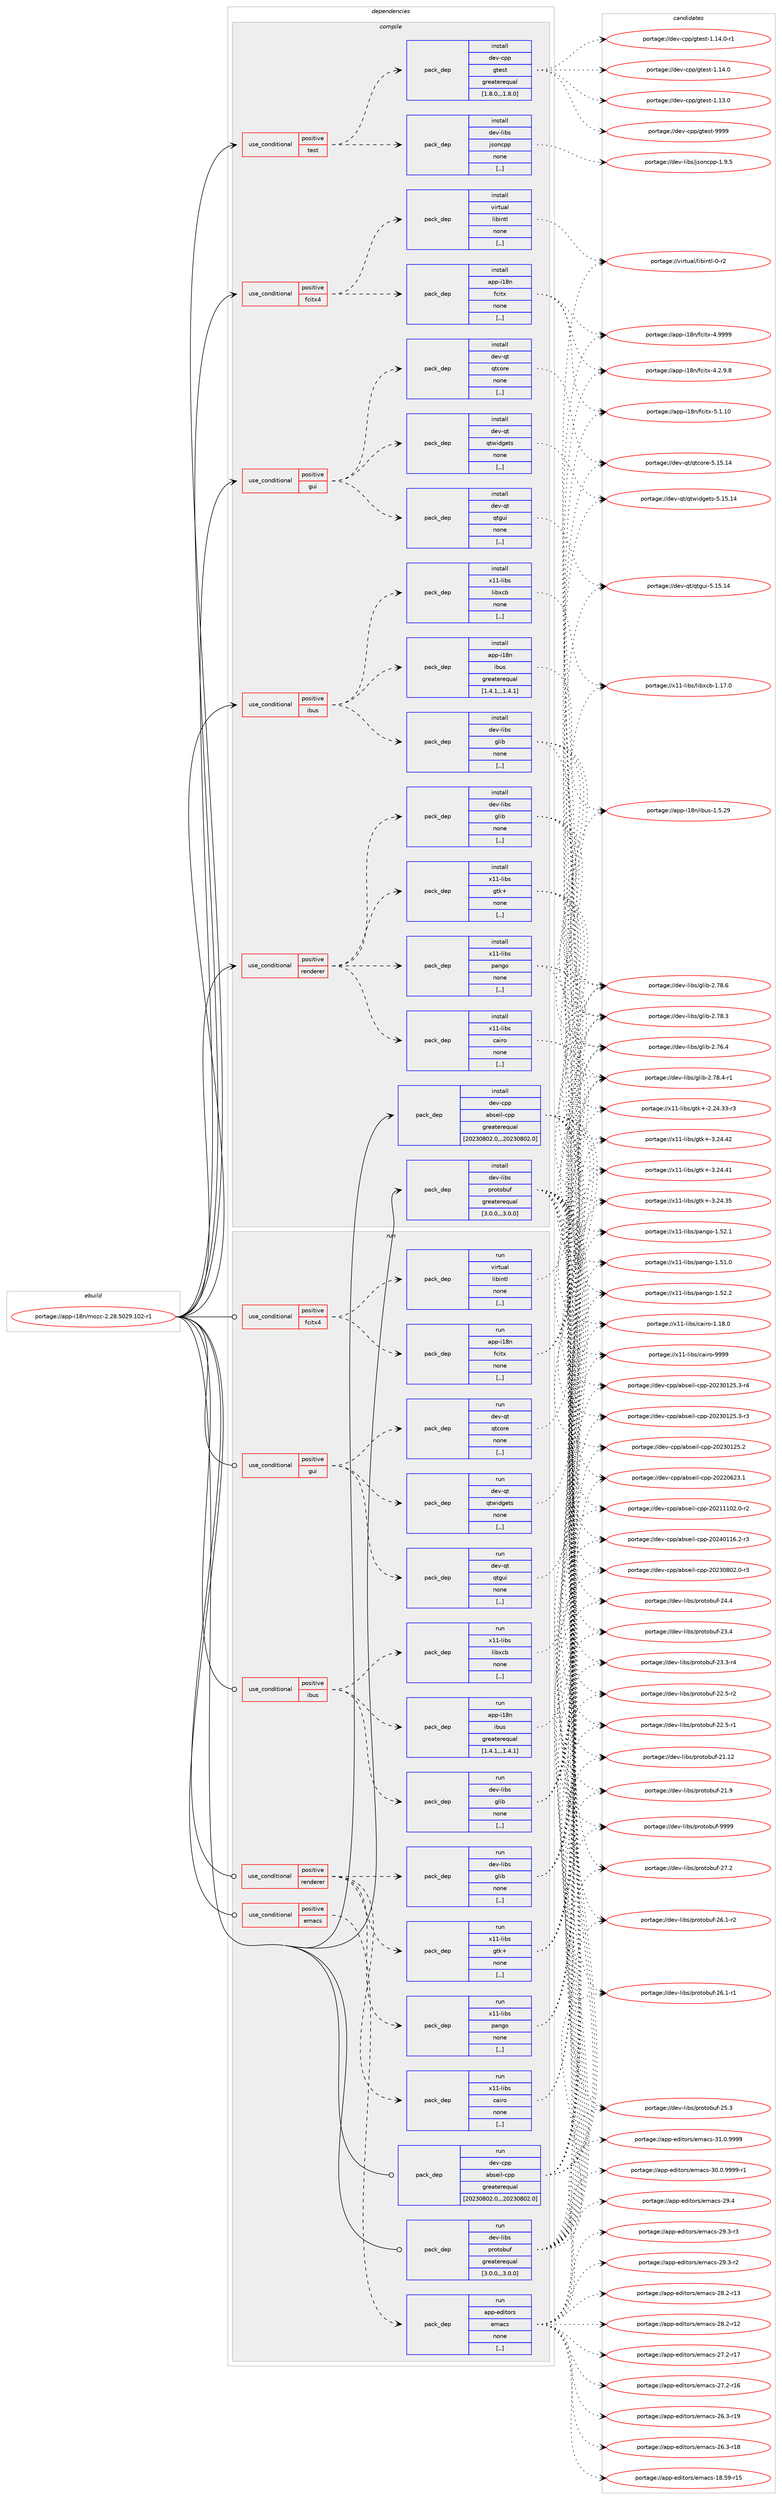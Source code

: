 digraph prolog {

# *************
# Graph options
# *************

newrank=true;
concentrate=true;
compound=true;
graph [rankdir=LR,fontname=Helvetica,fontsize=10,ranksep=1.5];#, ranksep=2.5, nodesep=0.2];
edge  [arrowhead=vee];
node  [fontname=Helvetica,fontsize=10];

# **********
# The ebuild
# **********

subgraph cluster_leftcol {
color=gray;
label=<<i>ebuild</i>>;
id [label="portage://app-i18n/mozc-2.28.5029.102-r1", color=red, width=4, href="../app-i18n/mozc-2.28.5029.102-r1.svg"];
}

# ****************
# The dependencies
# ****************

subgraph cluster_midcol {
color=gray;
label=<<i>dependencies</i>>;
subgraph cluster_compile {
fillcolor="#eeeeee";
style=filled;
label=<<i>compile</i>>;
subgraph cond11288 {
dependency38547 [label=<<TABLE BORDER="0" CELLBORDER="1" CELLSPACING="0" CELLPADDING="4"><TR><TD ROWSPAN="3" CELLPADDING="10">use_conditional</TD></TR><TR><TD>positive</TD></TR><TR><TD>fcitx4</TD></TR></TABLE>>, shape=none, color=red];
subgraph pack26888 {
dependency38548 [label=<<TABLE BORDER="0" CELLBORDER="1" CELLSPACING="0" CELLPADDING="4" WIDTH="220"><TR><TD ROWSPAN="6" CELLPADDING="30">pack_dep</TD></TR><TR><TD WIDTH="110">install</TD></TR><TR><TD>app-i18n</TD></TR><TR><TD>fcitx</TD></TR><TR><TD>none</TD></TR><TR><TD>[,,]</TD></TR></TABLE>>, shape=none, color=blue];
}
dependency38547:e -> dependency38548:w [weight=20,style="dashed",arrowhead="vee"];
subgraph pack26889 {
dependency38549 [label=<<TABLE BORDER="0" CELLBORDER="1" CELLSPACING="0" CELLPADDING="4" WIDTH="220"><TR><TD ROWSPAN="6" CELLPADDING="30">pack_dep</TD></TR><TR><TD WIDTH="110">install</TD></TR><TR><TD>virtual</TD></TR><TR><TD>libintl</TD></TR><TR><TD>none</TD></TR><TR><TD>[,,]</TD></TR></TABLE>>, shape=none, color=blue];
}
dependency38547:e -> dependency38549:w [weight=20,style="dashed",arrowhead="vee"];
}
id:e -> dependency38547:w [weight=20,style="solid",arrowhead="vee"];
subgraph cond11289 {
dependency38550 [label=<<TABLE BORDER="0" CELLBORDER="1" CELLSPACING="0" CELLPADDING="4"><TR><TD ROWSPAN="3" CELLPADDING="10">use_conditional</TD></TR><TR><TD>positive</TD></TR><TR><TD>gui</TD></TR></TABLE>>, shape=none, color=red];
subgraph pack26890 {
dependency38551 [label=<<TABLE BORDER="0" CELLBORDER="1" CELLSPACING="0" CELLPADDING="4" WIDTH="220"><TR><TD ROWSPAN="6" CELLPADDING="30">pack_dep</TD></TR><TR><TD WIDTH="110">install</TD></TR><TR><TD>dev-qt</TD></TR><TR><TD>qtcore</TD></TR><TR><TD>none</TD></TR><TR><TD>[,,]</TD></TR></TABLE>>, shape=none, color=blue];
}
dependency38550:e -> dependency38551:w [weight=20,style="dashed",arrowhead="vee"];
subgraph pack26891 {
dependency38552 [label=<<TABLE BORDER="0" CELLBORDER="1" CELLSPACING="0" CELLPADDING="4" WIDTH="220"><TR><TD ROWSPAN="6" CELLPADDING="30">pack_dep</TD></TR><TR><TD WIDTH="110">install</TD></TR><TR><TD>dev-qt</TD></TR><TR><TD>qtgui</TD></TR><TR><TD>none</TD></TR><TR><TD>[,,]</TD></TR></TABLE>>, shape=none, color=blue];
}
dependency38550:e -> dependency38552:w [weight=20,style="dashed",arrowhead="vee"];
subgraph pack26892 {
dependency38553 [label=<<TABLE BORDER="0" CELLBORDER="1" CELLSPACING="0" CELLPADDING="4" WIDTH="220"><TR><TD ROWSPAN="6" CELLPADDING="30">pack_dep</TD></TR><TR><TD WIDTH="110">install</TD></TR><TR><TD>dev-qt</TD></TR><TR><TD>qtwidgets</TD></TR><TR><TD>none</TD></TR><TR><TD>[,,]</TD></TR></TABLE>>, shape=none, color=blue];
}
dependency38550:e -> dependency38553:w [weight=20,style="dashed",arrowhead="vee"];
}
id:e -> dependency38550:w [weight=20,style="solid",arrowhead="vee"];
subgraph cond11290 {
dependency38554 [label=<<TABLE BORDER="0" CELLBORDER="1" CELLSPACING="0" CELLPADDING="4"><TR><TD ROWSPAN="3" CELLPADDING="10">use_conditional</TD></TR><TR><TD>positive</TD></TR><TR><TD>ibus</TD></TR></TABLE>>, shape=none, color=red];
subgraph pack26893 {
dependency38555 [label=<<TABLE BORDER="0" CELLBORDER="1" CELLSPACING="0" CELLPADDING="4" WIDTH="220"><TR><TD ROWSPAN="6" CELLPADDING="30">pack_dep</TD></TR><TR><TD WIDTH="110">install</TD></TR><TR><TD>app-i18n</TD></TR><TR><TD>ibus</TD></TR><TR><TD>greaterequal</TD></TR><TR><TD>[1.4.1,,,1.4.1]</TD></TR></TABLE>>, shape=none, color=blue];
}
dependency38554:e -> dependency38555:w [weight=20,style="dashed",arrowhead="vee"];
subgraph pack26894 {
dependency38556 [label=<<TABLE BORDER="0" CELLBORDER="1" CELLSPACING="0" CELLPADDING="4" WIDTH="220"><TR><TD ROWSPAN="6" CELLPADDING="30">pack_dep</TD></TR><TR><TD WIDTH="110">install</TD></TR><TR><TD>dev-libs</TD></TR><TR><TD>glib</TD></TR><TR><TD>none</TD></TR><TR><TD>[,,]</TD></TR></TABLE>>, shape=none, color=blue];
}
dependency38554:e -> dependency38556:w [weight=20,style="dashed",arrowhead="vee"];
subgraph pack26895 {
dependency38557 [label=<<TABLE BORDER="0" CELLBORDER="1" CELLSPACING="0" CELLPADDING="4" WIDTH="220"><TR><TD ROWSPAN="6" CELLPADDING="30">pack_dep</TD></TR><TR><TD WIDTH="110">install</TD></TR><TR><TD>x11-libs</TD></TR><TR><TD>libxcb</TD></TR><TR><TD>none</TD></TR><TR><TD>[,,]</TD></TR></TABLE>>, shape=none, color=blue];
}
dependency38554:e -> dependency38557:w [weight=20,style="dashed",arrowhead="vee"];
}
id:e -> dependency38554:w [weight=20,style="solid",arrowhead="vee"];
subgraph cond11291 {
dependency38558 [label=<<TABLE BORDER="0" CELLBORDER="1" CELLSPACING="0" CELLPADDING="4"><TR><TD ROWSPAN="3" CELLPADDING="10">use_conditional</TD></TR><TR><TD>positive</TD></TR><TR><TD>renderer</TD></TR></TABLE>>, shape=none, color=red];
subgraph pack26896 {
dependency38559 [label=<<TABLE BORDER="0" CELLBORDER="1" CELLSPACING="0" CELLPADDING="4" WIDTH="220"><TR><TD ROWSPAN="6" CELLPADDING="30">pack_dep</TD></TR><TR><TD WIDTH="110">install</TD></TR><TR><TD>dev-libs</TD></TR><TR><TD>glib</TD></TR><TR><TD>none</TD></TR><TR><TD>[,,]</TD></TR></TABLE>>, shape=none, color=blue];
}
dependency38558:e -> dependency38559:w [weight=20,style="dashed",arrowhead="vee"];
subgraph pack26897 {
dependency38560 [label=<<TABLE BORDER="0" CELLBORDER="1" CELLSPACING="0" CELLPADDING="4" WIDTH="220"><TR><TD ROWSPAN="6" CELLPADDING="30">pack_dep</TD></TR><TR><TD WIDTH="110">install</TD></TR><TR><TD>x11-libs</TD></TR><TR><TD>cairo</TD></TR><TR><TD>none</TD></TR><TR><TD>[,,]</TD></TR></TABLE>>, shape=none, color=blue];
}
dependency38558:e -> dependency38560:w [weight=20,style="dashed",arrowhead="vee"];
subgraph pack26898 {
dependency38561 [label=<<TABLE BORDER="0" CELLBORDER="1" CELLSPACING="0" CELLPADDING="4" WIDTH="220"><TR><TD ROWSPAN="6" CELLPADDING="30">pack_dep</TD></TR><TR><TD WIDTH="110">install</TD></TR><TR><TD>x11-libs</TD></TR><TR><TD>gtk+</TD></TR><TR><TD>none</TD></TR><TR><TD>[,,]</TD></TR></TABLE>>, shape=none, color=blue];
}
dependency38558:e -> dependency38561:w [weight=20,style="dashed",arrowhead="vee"];
subgraph pack26899 {
dependency38562 [label=<<TABLE BORDER="0" CELLBORDER="1" CELLSPACING="0" CELLPADDING="4" WIDTH="220"><TR><TD ROWSPAN="6" CELLPADDING="30">pack_dep</TD></TR><TR><TD WIDTH="110">install</TD></TR><TR><TD>x11-libs</TD></TR><TR><TD>pango</TD></TR><TR><TD>none</TD></TR><TR><TD>[,,]</TD></TR></TABLE>>, shape=none, color=blue];
}
dependency38558:e -> dependency38562:w [weight=20,style="dashed",arrowhead="vee"];
}
id:e -> dependency38558:w [weight=20,style="solid",arrowhead="vee"];
subgraph cond11292 {
dependency38563 [label=<<TABLE BORDER="0" CELLBORDER="1" CELLSPACING="0" CELLPADDING="4"><TR><TD ROWSPAN="3" CELLPADDING="10">use_conditional</TD></TR><TR><TD>positive</TD></TR><TR><TD>test</TD></TR></TABLE>>, shape=none, color=red];
subgraph pack26900 {
dependency38564 [label=<<TABLE BORDER="0" CELLBORDER="1" CELLSPACING="0" CELLPADDING="4" WIDTH="220"><TR><TD ROWSPAN="6" CELLPADDING="30">pack_dep</TD></TR><TR><TD WIDTH="110">install</TD></TR><TR><TD>dev-cpp</TD></TR><TR><TD>gtest</TD></TR><TR><TD>greaterequal</TD></TR><TR><TD>[1.8.0,,,1.8.0]</TD></TR></TABLE>>, shape=none, color=blue];
}
dependency38563:e -> dependency38564:w [weight=20,style="dashed",arrowhead="vee"];
subgraph pack26901 {
dependency38565 [label=<<TABLE BORDER="0" CELLBORDER="1" CELLSPACING="0" CELLPADDING="4" WIDTH="220"><TR><TD ROWSPAN="6" CELLPADDING="30">pack_dep</TD></TR><TR><TD WIDTH="110">install</TD></TR><TR><TD>dev-libs</TD></TR><TR><TD>jsoncpp</TD></TR><TR><TD>none</TD></TR><TR><TD>[,,]</TD></TR></TABLE>>, shape=none, color=blue];
}
dependency38563:e -> dependency38565:w [weight=20,style="dashed",arrowhead="vee"];
}
id:e -> dependency38563:w [weight=20,style="solid",arrowhead="vee"];
subgraph pack26902 {
dependency38566 [label=<<TABLE BORDER="0" CELLBORDER="1" CELLSPACING="0" CELLPADDING="4" WIDTH="220"><TR><TD ROWSPAN="6" CELLPADDING="30">pack_dep</TD></TR><TR><TD WIDTH="110">install</TD></TR><TR><TD>dev-cpp</TD></TR><TR><TD>abseil-cpp</TD></TR><TR><TD>greaterequal</TD></TR><TR><TD>[20230802.0,,,20230802.0]</TD></TR></TABLE>>, shape=none, color=blue];
}
id:e -> dependency38566:w [weight=20,style="solid",arrowhead="vee"];
subgraph pack26903 {
dependency38567 [label=<<TABLE BORDER="0" CELLBORDER="1" CELLSPACING="0" CELLPADDING="4" WIDTH="220"><TR><TD ROWSPAN="6" CELLPADDING="30">pack_dep</TD></TR><TR><TD WIDTH="110">install</TD></TR><TR><TD>dev-libs</TD></TR><TR><TD>protobuf</TD></TR><TR><TD>greaterequal</TD></TR><TR><TD>[3.0.0,,,3.0.0]</TD></TR></TABLE>>, shape=none, color=blue];
}
id:e -> dependency38567:w [weight=20,style="solid",arrowhead="vee"];
}
subgraph cluster_compileandrun {
fillcolor="#eeeeee";
style=filled;
label=<<i>compile and run</i>>;
}
subgraph cluster_run {
fillcolor="#eeeeee";
style=filled;
label=<<i>run</i>>;
subgraph cond11293 {
dependency38568 [label=<<TABLE BORDER="0" CELLBORDER="1" CELLSPACING="0" CELLPADDING="4"><TR><TD ROWSPAN="3" CELLPADDING="10">use_conditional</TD></TR><TR><TD>positive</TD></TR><TR><TD>emacs</TD></TR></TABLE>>, shape=none, color=red];
subgraph pack26904 {
dependency38569 [label=<<TABLE BORDER="0" CELLBORDER="1" CELLSPACING="0" CELLPADDING="4" WIDTH="220"><TR><TD ROWSPAN="6" CELLPADDING="30">pack_dep</TD></TR><TR><TD WIDTH="110">run</TD></TR><TR><TD>app-editors</TD></TR><TR><TD>emacs</TD></TR><TR><TD>none</TD></TR><TR><TD>[,,]</TD></TR></TABLE>>, shape=none, color=blue];
}
dependency38568:e -> dependency38569:w [weight=20,style="dashed",arrowhead="vee"];
}
id:e -> dependency38568:w [weight=20,style="solid",arrowhead="odot"];
subgraph cond11294 {
dependency38570 [label=<<TABLE BORDER="0" CELLBORDER="1" CELLSPACING="0" CELLPADDING="4"><TR><TD ROWSPAN="3" CELLPADDING="10">use_conditional</TD></TR><TR><TD>positive</TD></TR><TR><TD>fcitx4</TD></TR></TABLE>>, shape=none, color=red];
subgraph pack26905 {
dependency38571 [label=<<TABLE BORDER="0" CELLBORDER="1" CELLSPACING="0" CELLPADDING="4" WIDTH="220"><TR><TD ROWSPAN="6" CELLPADDING="30">pack_dep</TD></TR><TR><TD WIDTH="110">run</TD></TR><TR><TD>app-i18n</TD></TR><TR><TD>fcitx</TD></TR><TR><TD>none</TD></TR><TR><TD>[,,]</TD></TR></TABLE>>, shape=none, color=blue];
}
dependency38570:e -> dependency38571:w [weight=20,style="dashed",arrowhead="vee"];
subgraph pack26906 {
dependency38572 [label=<<TABLE BORDER="0" CELLBORDER="1" CELLSPACING="0" CELLPADDING="4" WIDTH="220"><TR><TD ROWSPAN="6" CELLPADDING="30">pack_dep</TD></TR><TR><TD WIDTH="110">run</TD></TR><TR><TD>virtual</TD></TR><TR><TD>libintl</TD></TR><TR><TD>none</TD></TR><TR><TD>[,,]</TD></TR></TABLE>>, shape=none, color=blue];
}
dependency38570:e -> dependency38572:w [weight=20,style="dashed",arrowhead="vee"];
}
id:e -> dependency38570:w [weight=20,style="solid",arrowhead="odot"];
subgraph cond11295 {
dependency38573 [label=<<TABLE BORDER="0" CELLBORDER="1" CELLSPACING="0" CELLPADDING="4"><TR><TD ROWSPAN="3" CELLPADDING="10">use_conditional</TD></TR><TR><TD>positive</TD></TR><TR><TD>gui</TD></TR></TABLE>>, shape=none, color=red];
subgraph pack26907 {
dependency38574 [label=<<TABLE BORDER="0" CELLBORDER="1" CELLSPACING="0" CELLPADDING="4" WIDTH="220"><TR><TD ROWSPAN="6" CELLPADDING="30">pack_dep</TD></TR><TR><TD WIDTH="110">run</TD></TR><TR><TD>dev-qt</TD></TR><TR><TD>qtcore</TD></TR><TR><TD>none</TD></TR><TR><TD>[,,]</TD></TR></TABLE>>, shape=none, color=blue];
}
dependency38573:e -> dependency38574:w [weight=20,style="dashed",arrowhead="vee"];
subgraph pack26908 {
dependency38575 [label=<<TABLE BORDER="0" CELLBORDER="1" CELLSPACING="0" CELLPADDING="4" WIDTH="220"><TR><TD ROWSPAN="6" CELLPADDING="30">pack_dep</TD></TR><TR><TD WIDTH="110">run</TD></TR><TR><TD>dev-qt</TD></TR><TR><TD>qtgui</TD></TR><TR><TD>none</TD></TR><TR><TD>[,,]</TD></TR></TABLE>>, shape=none, color=blue];
}
dependency38573:e -> dependency38575:w [weight=20,style="dashed",arrowhead="vee"];
subgraph pack26909 {
dependency38576 [label=<<TABLE BORDER="0" CELLBORDER="1" CELLSPACING="0" CELLPADDING="4" WIDTH="220"><TR><TD ROWSPAN="6" CELLPADDING="30">pack_dep</TD></TR><TR><TD WIDTH="110">run</TD></TR><TR><TD>dev-qt</TD></TR><TR><TD>qtwidgets</TD></TR><TR><TD>none</TD></TR><TR><TD>[,,]</TD></TR></TABLE>>, shape=none, color=blue];
}
dependency38573:e -> dependency38576:w [weight=20,style="dashed",arrowhead="vee"];
}
id:e -> dependency38573:w [weight=20,style="solid",arrowhead="odot"];
subgraph cond11296 {
dependency38577 [label=<<TABLE BORDER="0" CELLBORDER="1" CELLSPACING="0" CELLPADDING="4"><TR><TD ROWSPAN="3" CELLPADDING="10">use_conditional</TD></TR><TR><TD>positive</TD></TR><TR><TD>ibus</TD></TR></TABLE>>, shape=none, color=red];
subgraph pack26910 {
dependency38578 [label=<<TABLE BORDER="0" CELLBORDER="1" CELLSPACING="0" CELLPADDING="4" WIDTH="220"><TR><TD ROWSPAN="6" CELLPADDING="30">pack_dep</TD></TR><TR><TD WIDTH="110">run</TD></TR><TR><TD>app-i18n</TD></TR><TR><TD>ibus</TD></TR><TR><TD>greaterequal</TD></TR><TR><TD>[1.4.1,,,1.4.1]</TD></TR></TABLE>>, shape=none, color=blue];
}
dependency38577:e -> dependency38578:w [weight=20,style="dashed",arrowhead="vee"];
subgraph pack26911 {
dependency38579 [label=<<TABLE BORDER="0" CELLBORDER="1" CELLSPACING="0" CELLPADDING="4" WIDTH="220"><TR><TD ROWSPAN="6" CELLPADDING="30">pack_dep</TD></TR><TR><TD WIDTH="110">run</TD></TR><TR><TD>dev-libs</TD></TR><TR><TD>glib</TD></TR><TR><TD>none</TD></TR><TR><TD>[,,]</TD></TR></TABLE>>, shape=none, color=blue];
}
dependency38577:e -> dependency38579:w [weight=20,style="dashed",arrowhead="vee"];
subgraph pack26912 {
dependency38580 [label=<<TABLE BORDER="0" CELLBORDER="1" CELLSPACING="0" CELLPADDING="4" WIDTH="220"><TR><TD ROWSPAN="6" CELLPADDING="30">pack_dep</TD></TR><TR><TD WIDTH="110">run</TD></TR><TR><TD>x11-libs</TD></TR><TR><TD>libxcb</TD></TR><TR><TD>none</TD></TR><TR><TD>[,,]</TD></TR></TABLE>>, shape=none, color=blue];
}
dependency38577:e -> dependency38580:w [weight=20,style="dashed",arrowhead="vee"];
}
id:e -> dependency38577:w [weight=20,style="solid",arrowhead="odot"];
subgraph cond11297 {
dependency38581 [label=<<TABLE BORDER="0" CELLBORDER="1" CELLSPACING="0" CELLPADDING="4"><TR><TD ROWSPAN="3" CELLPADDING="10">use_conditional</TD></TR><TR><TD>positive</TD></TR><TR><TD>renderer</TD></TR></TABLE>>, shape=none, color=red];
subgraph pack26913 {
dependency38582 [label=<<TABLE BORDER="0" CELLBORDER="1" CELLSPACING="0" CELLPADDING="4" WIDTH="220"><TR><TD ROWSPAN="6" CELLPADDING="30">pack_dep</TD></TR><TR><TD WIDTH="110">run</TD></TR><TR><TD>dev-libs</TD></TR><TR><TD>glib</TD></TR><TR><TD>none</TD></TR><TR><TD>[,,]</TD></TR></TABLE>>, shape=none, color=blue];
}
dependency38581:e -> dependency38582:w [weight=20,style="dashed",arrowhead="vee"];
subgraph pack26914 {
dependency38583 [label=<<TABLE BORDER="0" CELLBORDER="1" CELLSPACING="0" CELLPADDING="4" WIDTH="220"><TR><TD ROWSPAN="6" CELLPADDING="30">pack_dep</TD></TR><TR><TD WIDTH="110">run</TD></TR><TR><TD>x11-libs</TD></TR><TR><TD>cairo</TD></TR><TR><TD>none</TD></TR><TR><TD>[,,]</TD></TR></TABLE>>, shape=none, color=blue];
}
dependency38581:e -> dependency38583:w [weight=20,style="dashed",arrowhead="vee"];
subgraph pack26915 {
dependency38584 [label=<<TABLE BORDER="0" CELLBORDER="1" CELLSPACING="0" CELLPADDING="4" WIDTH="220"><TR><TD ROWSPAN="6" CELLPADDING="30">pack_dep</TD></TR><TR><TD WIDTH="110">run</TD></TR><TR><TD>x11-libs</TD></TR><TR><TD>gtk+</TD></TR><TR><TD>none</TD></TR><TR><TD>[,,]</TD></TR></TABLE>>, shape=none, color=blue];
}
dependency38581:e -> dependency38584:w [weight=20,style="dashed",arrowhead="vee"];
subgraph pack26916 {
dependency38585 [label=<<TABLE BORDER="0" CELLBORDER="1" CELLSPACING="0" CELLPADDING="4" WIDTH="220"><TR><TD ROWSPAN="6" CELLPADDING="30">pack_dep</TD></TR><TR><TD WIDTH="110">run</TD></TR><TR><TD>x11-libs</TD></TR><TR><TD>pango</TD></TR><TR><TD>none</TD></TR><TR><TD>[,,]</TD></TR></TABLE>>, shape=none, color=blue];
}
dependency38581:e -> dependency38585:w [weight=20,style="dashed",arrowhead="vee"];
}
id:e -> dependency38581:w [weight=20,style="solid",arrowhead="odot"];
subgraph pack26917 {
dependency38586 [label=<<TABLE BORDER="0" CELLBORDER="1" CELLSPACING="0" CELLPADDING="4" WIDTH="220"><TR><TD ROWSPAN="6" CELLPADDING="30">pack_dep</TD></TR><TR><TD WIDTH="110">run</TD></TR><TR><TD>dev-cpp</TD></TR><TR><TD>abseil-cpp</TD></TR><TR><TD>greaterequal</TD></TR><TR><TD>[20230802.0,,,20230802.0]</TD></TR></TABLE>>, shape=none, color=blue];
}
id:e -> dependency38586:w [weight=20,style="solid",arrowhead="odot"];
subgraph pack26918 {
dependency38587 [label=<<TABLE BORDER="0" CELLBORDER="1" CELLSPACING="0" CELLPADDING="4" WIDTH="220"><TR><TD ROWSPAN="6" CELLPADDING="30">pack_dep</TD></TR><TR><TD WIDTH="110">run</TD></TR><TR><TD>dev-libs</TD></TR><TR><TD>protobuf</TD></TR><TR><TD>greaterequal</TD></TR><TR><TD>[3.0.0,,,3.0.0]</TD></TR></TABLE>>, shape=none, color=blue];
}
id:e -> dependency38587:w [weight=20,style="solid",arrowhead="odot"];
}
}

# **************
# The candidates
# **************

subgraph cluster_choices {
rank=same;
color=gray;
label=<<i>candidates</i>>;

subgraph choice26888 {
color=black;
nodesep=1;
choice97112112451054956110471029910511612045534649464948 [label="portage://app-i18n/fcitx-5.1.10", color=red, width=4,href="../app-i18n/fcitx-5.1.10.svg"];
choice97112112451054956110471029910511612045524657575757 [label="portage://app-i18n/fcitx-4.9999", color=red, width=4,href="../app-i18n/fcitx-4.9999.svg"];
choice9711211245105495611047102991051161204552465046574656 [label="portage://app-i18n/fcitx-4.2.9.8", color=red, width=4,href="../app-i18n/fcitx-4.2.9.8.svg"];
dependency38548:e -> choice97112112451054956110471029910511612045534649464948:w [style=dotted,weight="100"];
dependency38548:e -> choice97112112451054956110471029910511612045524657575757:w [style=dotted,weight="100"];
dependency38548:e -> choice9711211245105495611047102991051161204552465046574656:w [style=dotted,weight="100"];
}
subgraph choice26889 {
color=black;
nodesep=1;
choice11810511411611797108471081059810511011610845484511450 [label="portage://virtual/libintl-0-r2", color=red, width=4,href="../virtual/libintl-0-r2.svg"];
dependency38549:e -> choice11810511411611797108471081059810511011610845484511450:w [style=dotted,weight="100"];
}
subgraph choice26890 {
color=black;
nodesep=1;
choice1001011184511311647113116991111141014553464953464952 [label="portage://dev-qt/qtcore-5.15.14", color=red, width=4,href="../dev-qt/qtcore-5.15.14.svg"];
dependency38551:e -> choice1001011184511311647113116991111141014553464953464952:w [style=dotted,weight="100"];
}
subgraph choice26891 {
color=black;
nodesep=1;
choice10010111845113116471131161031171054553464953464952 [label="portage://dev-qt/qtgui-5.15.14", color=red, width=4,href="../dev-qt/qtgui-5.15.14.svg"];
dependency38552:e -> choice10010111845113116471131161031171054553464953464952:w [style=dotted,weight="100"];
}
subgraph choice26892 {
color=black;
nodesep=1;
choice10010111845113116471131161191051001031011161154553464953464952 [label="portage://dev-qt/qtwidgets-5.15.14", color=red, width=4,href="../dev-qt/qtwidgets-5.15.14.svg"];
dependency38553:e -> choice10010111845113116471131161191051001031011161154553464953464952:w [style=dotted,weight="100"];
}
subgraph choice26893 {
color=black;
nodesep=1;
choice97112112451054956110471059811711545494653465057 [label="portage://app-i18n/ibus-1.5.29", color=red, width=4,href="../app-i18n/ibus-1.5.29.svg"];
dependency38555:e -> choice97112112451054956110471059811711545494653465057:w [style=dotted,weight="100"];
}
subgraph choice26894 {
color=black;
nodesep=1;
choice1001011184510810598115471031081059845504655564654 [label="portage://dev-libs/glib-2.78.6", color=red, width=4,href="../dev-libs/glib-2.78.6.svg"];
choice10010111845108105981154710310810598455046555646524511449 [label="portage://dev-libs/glib-2.78.4-r1", color=red, width=4,href="../dev-libs/glib-2.78.4-r1.svg"];
choice1001011184510810598115471031081059845504655564651 [label="portage://dev-libs/glib-2.78.3", color=red, width=4,href="../dev-libs/glib-2.78.3.svg"];
choice1001011184510810598115471031081059845504655544652 [label="portage://dev-libs/glib-2.76.4", color=red, width=4,href="../dev-libs/glib-2.76.4.svg"];
dependency38556:e -> choice1001011184510810598115471031081059845504655564654:w [style=dotted,weight="100"];
dependency38556:e -> choice10010111845108105981154710310810598455046555646524511449:w [style=dotted,weight="100"];
dependency38556:e -> choice1001011184510810598115471031081059845504655564651:w [style=dotted,weight="100"];
dependency38556:e -> choice1001011184510810598115471031081059845504655544652:w [style=dotted,weight="100"];
}
subgraph choice26895 {
color=black;
nodesep=1;
choice120494945108105981154710810598120999845494649554648 [label="portage://x11-libs/libxcb-1.17.0", color=red, width=4,href="../x11-libs/libxcb-1.17.0.svg"];
dependency38557:e -> choice120494945108105981154710810598120999845494649554648:w [style=dotted,weight="100"];
}
subgraph choice26896 {
color=black;
nodesep=1;
choice1001011184510810598115471031081059845504655564654 [label="portage://dev-libs/glib-2.78.6", color=red, width=4,href="../dev-libs/glib-2.78.6.svg"];
choice10010111845108105981154710310810598455046555646524511449 [label="portage://dev-libs/glib-2.78.4-r1", color=red, width=4,href="../dev-libs/glib-2.78.4-r1.svg"];
choice1001011184510810598115471031081059845504655564651 [label="portage://dev-libs/glib-2.78.3", color=red, width=4,href="../dev-libs/glib-2.78.3.svg"];
choice1001011184510810598115471031081059845504655544652 [label="portage://dev-libs/glib-2.76.4", color=red, width=4,href="../dev-libs/glib-2.76.4.svg"];
dependency38559:e -> choice1001011184510810598115471031081059845504655564654:w [style=dotted,weight="100"];
dependency38559:e -> choice10010111845108105981154710310810598455046555646524511449:w [style=dotted,weight="100"];
dependency38559:e -> choice1001011184510810598115471031081059845504655564651:w [style=dotted,weight="100"];
dependency38559:e -> choice1001011184510810598115471031081059845504655544652:w [style=dotted,weight="100"];
}
subgraph choice26897 {
color=black;
nodesep=1;
choice120494945108105981154799971051141114557575757 [label="portage://x11-libs/cairo-9999", color=red, width=4,href="../x11-libs/cairo-9999.svg"];
choice1204949451081059811547999710511411145494649564648 [label="portage://x11-libs/cairo-1.18.0", color=red, width=4,href="../x11-libs/cairo-1.18.0.svg"];
dependency38560:e -> choice120494945108105981154799971051141114557575757:w [style=dotted,weight="100"];
dependency38560:e -> choice1204949451081059811547999710511411145494649564648:w [style=dotted,weight="100"];
}
subgraph choice26898 {
color=black;
nodesep=1;
choice1204949451081059811547103116107434551465052465250 [label="portage://x11-libs/gtk+-3.24.42", color=red, width=4,href="../x11-libs/gtk+-3.24.42.svg"];
choice1204949451081059811547103116107434551465052465249 [label="portage://x11-libs/gtk+-3.24.41", color=red, width=4,href="../x11-libs/gtk+-3.24.41.svg"];
choice1204949451081059811547103116107434551465052465153 [label="portage://x11-libs/gtk+-3.24.35", color=red, width=4,href="../x11-libs/gtk+-3.24.35.svg"];
choice12049494510810598115471031161074345504650524651514511451 [label="portage://x11-libs/gtk+-2.24.33-r3", color=red, width=4,href="../x11-libs/gtk+-2.24.33-r3.svg"];
dependency38561:e -> choice1204949451081059811547103116107434551465052465250:w [style=dotted,weight="100"];
dependency38561:e -> choice1204949451081059811547103116107434551465052465249:w [style=dotted,weight="100"];
dependency38561:e -> choice1204949451081059811547103116107434551465052465153:w [style=dotted,weight="100"];
dependency38561:e -> choice12049494510810598115471031161074345504650524651514511451:w [style=dotted,weight="100"];
}
subgraph choice26899 {
color=black;
nodesep=1;
choice12049494510810598115471129711010311145494653504650 [label="portage://x11-libs/pango-1.52.2", color=red, width=4,href="../x11-libs/pango-1.52.2.svg"];
choice12049494510810598115471129711010311145494653504649 [label="portage://x11-libs/pango-1.52.1", color=red, width=4,href="../x11-libs/pango-1.52.1.svg"];
choice12049494510810598115471129711010311145494653494648 [label="portage://x11-libs/pango-1.51.0", color=red, width=4,href="../x11-libs/pango-1.51.0.svg"];
dependency38562:e -> choice12049494510810598115471129711010311145494653504650:w [style=dotted,weight="100"];
dependency38562:e -> choice12049494510810598115471129711010311145494653504649:w [style=dotted,weight="100"];
dependency38562:e -> choice12049494510810598115471129711010311145494653494648:w [style=dotted,weight="100"];
}
subgraph choice26900 {
color=black;
nodesep=1;
choice1001011184599112112471031161011151164557575757 [label="portage://dev-cpp/gtest-9999", color=red, width=4,href="../dev-cpp/gtest-9999.svg"];
choice100101118459911211247103116101115116454946495246484511449 [label="portage://dev-cpp/gtest-1.14.0-r1", color=red, width=4,href="../dev-cpp/gtest-1.14.0-r1.svg"];
choice10010111845991121124710311610111511645494649524648 [label="portage://dev-cpp/gtest-1.14.0", color=red, width=4,href="../dev-cpp/gtest-1.14.0.svg"];
choice10010111845991121124710311610111511645494649514648 [label="portage://dev-cpp/gtest-1.13.0", color=red, width=4,href="../dev-cpp/gtest-1.13.0.svg"];
dependency38564:e -> choice1001011184599112112471031161011151164557575757:w [style=dotted,weight="100"];
dependency38564:e -> choice100101118459911211247103116101115116454946495246484511449:w [style=dotted,weight="100"];
dependency38564:e -> choice10010111845991121124710311610111511645494649524648:w [style=dotted,weight="100"];
dependency38564:e -> choice10010111845991121124710311610111511645494649514648:w [style=dotted,weight="100"];
}
subgraph choice26901 {
color=black;
nodesep=1;
choice10010111845108105981154710611511111099112112454946574653 [label="portage://dev-libs/jsoncpp-1.9.5", color=red, width=4,href="../dev-libs/jsoncpp-1.9.5.svg"];
dependency38565:e -> choice10010111845108105981154710611511111099112112454946574653:w [style=dotted,weight="100"];
}
subgraph choice26902 {
color=black;
nodesep=1;
choice1001011184599112112479798115101105108459911211245504850524849495446504511451 [label="portage://dev-cpp/abseil-cpp-20240116.2-r3", color=red, width=4,href="../dev-cpp/abseil-cpp-20240116.2-r3.svg"];
choice1001011184599112112479798115101105108459911211245504850514856485046484511451 [label="portage://dev-cpp/abseil-cpp-20230802.0-r3", color=red, width=4,href="../dev-cpp/abseil-cpp-20230802.0-r3.svg"];
choice1001011184599112112479798115101105108459911211245504850514849505346514511452 [label="portage://dev-cpp/abseil-cpp-20230125.3-r4", color=red, width=4,href="../dev-cpp/abseil-cpp-20230125.3-r4.svg"];
choice1001011184599112112479798115101105108459911211245504850514849505346514511451 [label="portage://dev-cpp/abseil-cpp-20230125.3-r3", color=red, width=4,href="../dev-cpp/abseil-cpp-20230125.3-r3.svg"];
choice100101118459911211247979811510110510845991121124550485051484950534650 [label="portage://dev-cpp/abseil-cpp-20230125.2", color=red, width=4,href="../dev-cpp/abseil-cpp-20230125.2.svg"];
choice100101118459911211247979811510110510845991121124550485050485450514649 [label="portage://dev-cpp/abseil-cpp-20220623.1", color=red, width=4,href="../dev-cpp/abseil-cpp-20220623.1.svg"];
choice1001011184599112112479798115101105108459911211245504850494949485046484511450 [label="portage://dev-cpp/abseil-cpp-20211102.0-r2", color=red, width=4,href="../dev-cpp/abseil-cpp-20211102.0-r2.svg"];
dependency38566:e -> choice1001011184599112112479798115101105108459911211245504850524849495446504511451:w [style=dotted,weight="100"];
dependency38566:e -> choice1001011184599112112479798115101105108459911211245504850514856485046484511451:w [style=dotted,weight="100"];
dependency38566:e -> choice1001011184599112112479798115101105108459911211245504850514849505346514511452:w [style=dotted,weight="100"];
dependency38566:e -> choice1001011184599112112479798115101105108459911211245504850514849505346514511451:w [style=dotted,weight="100"];
dependency38566:e -> choice100101118459911211247979811510110510845991121124550485051484950534650:w [style=dotted,weight="100"];
dependency38566:e -> choice100101118459911211247979811510110510845991121124550485050485450514649:w [style=dotted,weight="100"];
dependency38566:e -> choice1001011184599112112479798115101105108459911211245504850494949485046484511450:w [style=dotted,weight="100"];
}
subgraph choice26903 {
color=black;
nodesep=1;
choice100101118451081059811547112114111116111981171024557575757 [label="portage://dev-libs/protobuf-9999", color=red, width=4,href="../dev-libs/protobuf-9999.svg"];
choice100101118451081059811547112114111116111981171024550554650 [label="portage://dev-libs/protobuf-27.2", color=red, width=4,href="../dev-libs/protobuf-27.2.svg"];
choice1001011184510810598115471121141111161119811710245505446494511450 [label="portage://dev-libs/protobuf-26.1-r2", color=red, width=4,href="../dev-libs/protobuf-26.1-r2.svg"];
choice1001011184510810598115471121141111161119811710245505446494511449 [label="portage://dev-libs/protobuf-26.1-r1", color=red, width=4,href="../dev-libs/protobuf-26.1-r1.svg"];
choice100101118451081059811547112114111116111981171024550534651 [label="portage://dev-libs/protobuf-25.3", color=red, width=4,href="../dev-libs/protobuf-25.3.svg"];
choice100101118451081059811547112114111116111981171024550524652 [label="portage://dev-libs/protobuf-24.4", color=red, width=4,href="../dev-libs/protobuf-24.4.svg"];
choice100101118451081059811547112114111116111981171024550514652 [label="portage://dev-libs/protobuf-23.4", color=red, width=4,href="../dev-libs/protobuf-23.4.svg"];
choice1001011184510810598115471121141111161119811710245505146514511452 [label="portage://dev-libs/protobuf-23.3-r4", color=red, width=4,href="../dev-libs/protobuf-23.3-r4.svg"];
choice1001011184510810598115471121141111161119811710245505046534511450 [label="portage://dev-libs/protobuf-22.5-r2", color=red, width=4,href="../dev-libs/protobuf-22.5-r2.svg"];
choice1001011184510810598115471121141111161119811710245505046534511449 [label="portage://dev-libs/protobuf-22.5-r1", color=red, width=4,href="../dev-libs/protobuf-22.5-r1.svg"];
choice10010111845108105981154711211411111611198117102455049464950 [label="portage://dev-libs/protobuf-21.12", color=red, width=4,href="../dev-libs/protobuf-21.12.svg"];
choice100101118451081059811547112114111116111981171024550494657 [label="portage://dev-libs/protobuf-21.9", color=red, width=4,href="../dev-libs/protobuf-21.9.svg"];
dependency38567:e -> choice100101118451081059811547112114111116111981171024557575757:w [style=dotted,weight="100"];
dependency38567:e -> choice100101118451081059811547112114111116111981171024550554650:w [style=dotted,weight="100"];
dependency38567:e -> choice1001011184510810598115471121141111161119811710245505446494511450:w [style=dotted,weight="100"];
dependency38567:e -> choice1001011184510810598115471121141111161119811710245505446494511449:w [style=dotted,weight="100"];
dependency38567:e -> choice100101118451081059811547112114111116111981171024550534651:w [style=dotted,weight="100"];
dependency38567:e -> choice100101118451081059811547112114111116111981171024550524652:w [style=dotted,weight="100"];
dependency38567:e -> choice100101118451081059811547112114111116111981171024550514652:w [style=dotted,weight="100"];
dependency38567:e -> choice1001011184510810598115471121141111161119811710245505146514511452:w [style=dotted,weight="100"];
dependency38567:e -> choice1001011184510810598115471121141111161119811710245505046534511450:w [style=dotted,weight="100"];
dependency38567:e -> choice1001011184510810598115471121141111161119811710245505046534511449:w [style=dotted,weight="100"];
dependency38567:e -> choice10010111845108105981154711211411111611198117102455049464950:w [style=dotted,weight="100"];
dependency38567:e -> choice100101118451081059811547112114111116111981171024550494657:w [style=dotted,weight="100"];
}
subgraph choice26904 {
color=black;
nodesep=1;
choice971121124510110010511611111411547101109979911545514946484657575757 [label="portage://app-editors/emacs-31.0.9999", color=red, width=4,href="../app-editors/emacs-31.0.9999.svg"];
choice9711211245101100105116111114115471011099799115455148464846575757574511449 [label="portage://app-editors/emacs-30.0.9999-r1", color=red, width=4,href="../app-editors/emacs-30.0.9999-r1.svg"];
choice97112112451011001051161111141154710110997991154550574652 [label="portage://app-editors/emacs-29.4", color=red, width=4,href="../app-editors/emacs-29.4.svg"];
choice971121124510110010511611111411547101109979911545505746514511451 [label="portage://app-editors/emacs-29.3-r3", color=red, width=4,href="../app-editors/emacs-29.3-r3.svg"];
choice971121124510110010511611111411547101109979911545505746514511450 [label="portage://app-editors/emacs-29.3-r2", color=red, width=4,href="../app-editors/emacs-29.3-r2.svg"];
choice97112112451011001051161111141154710110997991154550564650451144951 [label="portage://app-editors/emacs-28.2-r13", color=red, width=4,href="../app-editors/emacs-28.2-r13.svg"];
choice97112112451011001051161111141154710110997991154550564650451144950 [label="portage://app-editors/emacs-28.2-r12", color=red, width=4,href="../app-editors/emacs-28.2-r12.svg"];
choice97112112451011001051161111141154710110997991154550554650451144955 [label="portage://app-editors/emacs-27.2-r17", color=red, width=4,href="../app-editors/emacs-27.2-r17.svg"];
choice97112112451011001051161111141154710110997991154550554650451144954 [label="portage://app-editors/emacs-27.2-r16", color=red, width=4,href="../app-editors/emacs-27.2-r16.svg"];
choice97112112451011001051161111141154710110997991154550544651451144957 [label="portage://app-editors/emacs-26.3-r19", color=red, width=4,href="../app-editors/emacs-26.3-r19.svg"];
choice97112112451011001051161111141154710110997991154550544651451144956 [label="portage://app-editors/emacs-26.3-r18", color=red, width=4,href="../app-editors/emacs-26.3-r18.svg"];
choice9711211245101100105116111114115471011099799115454956465357451144953 [label="portage://app-editors/emacs-18.59-r15", color=red, width=4,href="../app-editors/emacs-18.59-r15.svg"];
dependency38569:e -> choice971121124510110010511611111411547101109979911545514946484657575757:w [style=dotted,weight="100"];
dependency38569:e -> choice9711211245101100105116111114115471011099799115455148464846575757574511449:w [style=dotted,weight="100"];
dependency38569:e -> choice97112112451011001051161111141154710110997991154550574652:w [style=dotted,weight="100"];
dependency38569:e -> choice971121124510110010511611111411547101109979911545505746514511451:w [style=dotted,weight="100"];
dependency38569:e -> choice971121124510110010511611111411547101109979911545505746514511450:w [style=dotted,weight="100"];
dependency38569:e -> choice97112112451011001051161111141154710110997991154550564650451144951:w [style=dotted,weight="100"];
dependency38569:e -> choice97112112451011001051161111141154710110997991154550564650451144950:w [style=dotted,weight="100"];
dependency38569:e -> choice97112112451011001051161111141154710110997991154550554650451144955:w [style=dotted,weight="100"];
dependency38569:e -> choice97112112451011001051161111141154710110997991154550554650451144954:w [style=dotted,weight="100"];
dependency38569:e -> choice97112112451011001051161111141154710110997991154550544651451144957:w [style=dotted,weight="100"];
dependency38569:e -> choice97112112451011001051161111141154710110997991154550544651451144956:w [style=dotted,weight="100"];
dependency38569:e -> choice9711211245101100105116111114115471011099799115454956465357451144953:w [style=dotted,weight="100"];
}
subgraph choice26905 {
color=black;
nodesep=1;
choice97112112451054956110471029910511612045534649464948 [label="portage://app-i18n/fcitx-5.1.10", color=red, width=4,href="../app-i18n/fcitx-5.1.10.svg"];
choice97112112451054956110471029910511612045524657575757 [label="portage://app-i18n/fcitx-4.9999", color=red, width=4,href="../app-i18n/fcitx-4.9999.svg"];
choice9711211245105495611047102991051161204552465046574656 [label="portage://app-i18n/fcitx-4.2.9.8", color=red, width=4,href="../app-i18n/fcitx-4.2.9.8.svg"];
dependency38571:e -> choice97112112451054956110471029910511612045534649464948:w [style=dotted,weight="100"];
dependency38571:e -> choice97112112451054956110471029910511612045524657575757:w [style=dotted,weight="100"];
dependency38571:e -> choice9711211245105495611047102991051161204552465046574656:w [style=dotted,weight="100"];
}
subgraph choice26906 {
color=black;
nodesep=1;
choice11810511411611797108471081059810511011610845484511450 [label="portage://virtual/libintl-0-r2", color=red, width=4,href="../virtual/libintl-0-r2.svg"];
dependency38572:e -> choice11810511411611797108471081059810511011610845484511450:w [style=dotted,weight="100"];
}
subgraph choice26907 {
color=black;
nodesep=1;
choice1001011184511311647113116991111141014553464953464952 [label="portage://dev-qt/qtcore-5.15.14", color=red, width=4,href="../dev-qt/qtcore-5.15.14.svg"];
dependency38574:e -> choice1001011184511311647113116991111141014553464953464952:w [style=dotted,weight="100"];
}
subgraph choice26908 {
color=black;
nodesep=1;
choice10010111845113116471131161031171054553464953464952 [label="portage://dev-qt/qtgui-5.15.14", color=red, width=4,href="../dev-qt/qtgui-5.15.14.svg"];
dependency38575:e -> choice10010111845113116471131161031171054553464953464952:w [style=dotted,weight="100"];
}
subgraph choice26909 {
color=black;
nodesep=1;
choice10010111845113116471131161191051001031011161154553464953464952 [label="portage://dev-qt/qtwidgets-5.15.14", color=red, width=4,href="../dev-qt/qtwidgets-5.15.14.svg"];
dependency38576:e -> choice10010111845113116471131161191051001031011161154553464953464952:w [style=dotted,weight="100"];
}
subgraph choice26910 {
color=black;
nodesep=1;
choice97112112451054956110471059811711545494653465057 [label="portage://app-i18n/ibus-1.5.29", color=red, width=4,href="../app-i18n/ibus-1.5.29.svg"];
dependency38578:e -> choice97112112451054956110471059811711545494653465057:w [style=dotted,weight="100"];
}
subgraph choice26911 {
color=black;
nodesep=1;
choice1001011184510810598115471031081059845504655564654 [label="portage://dev-libs/glib-2.78.6", color=red, width=4,href="../dev-libs/glib-2.78.6.svg"];
choice10010111845108105981154710310810598455046555646524511449 [label="portage://dev-libs/glib-2.78.4-r1", color=red, width=4,href="../dev-libs/glib-2.78.4-r1.svg"];
choice1001011184510810598115471031081059845504655564651 [label="portage://dev-libs/glib-2.78.3", color=red, width=4,href="../dev-libs/glib-2.78.3.svg"];
choice1001011184510810598115471031081059845504655544652 [label="portage://dev-libs/glib-2.76.4", color=red, width=4,href="../dev-libs/glib-2.76.4.svg"];
dependency38579:e -> choice1001011184510810598115471031081059845504655564654:w [style=dotted,weight="100"];
dependency38579:e -> choice10010111845108105981154710310810598455046555646524511449:w [style=dotted,weight="100"];
dependency38579:e -> choice1001011184510810598115471031081059845504655564651:w [style=dotted,weight="100"];
dependency38579:e -> choice1001011184510810598115471031081059845504655544652:w [style=dotted,weight="100"];
}
subgraph choice26912 {
color=black;
nodesep=1;
choice120494945108105981154710810598120999845494649554648 [label="portage://x11-libs/libxcb-1.17.0", color=red, width=4,href="../x11-libs/libxcb-1.17.0.svg"];
dependency38580:e -> choice120494945108105981154710810598120999845494649554648:w [style=dotted,weight="100"];
}
subgraph choice26913 {
color=black;
nodesep=1;
choice1001011184510810598115471031081059845504655564654 [label="portage://dev-libs/glib-2.78.6", color=red, width=4,href="../dev-libs/glib-2.78.6.svg"];
choice10010111845108105981154710310810598455046555646524511449 [label="portage://dev-libs/glib-2.78.4-r1", color=red, width=4,href="../dev-libs/glib-2.78.4-r1.svg"];
choice1001011184510810598115471031081059845504655564651 [label="portage://dev-libs/glib-2.78.3", color=red, width=4,href="../dev-libs/glib-2.78.3.svg"];
choice1001011184510810598115471031081059845504655544652 [label="portage://dev-libs/glib-2.76.4", color=red, width=4,href="../dev-libs/glib-2.76.4.svg"];
dependency38582:e -> choice1001011184510810598115471031081059845504655564654:w [style=dotted,weight="100"];
dependency38582:e -> choice10010111845108105981154710310810598455046555646524511449:w [style=dotted,weight="100"];
dependency38582:e -> choice1001011184510810598115471031081059845504655564651:w [style=dotted,weight="100"];
dependency38582:e -> choice1001011184510810598115471031081059845504655544652:w [style=dotted,weight="100"];
}
subgraph choice26914 {
color=black;
nodesep=1;
choice120494945108105981154799971051141114557575757 [label="portage://x11-libs/cairo-9999", color=red, width=4,href="../x11-libs/cairo-9999.svg"];
choice1204949451081059811547999710511411145494649564648 [label="portage://x11-libs/cairo-1.18.0", color=red, width=4,href="../x11-libs/cairo-1.18.0.svg"];
dependency38583:e -> choice120494945108105981154799971051141114557575757:w [style=dotted,weight="100"];
dependency38583:e -> choice1204949451081059811547999710511411145494649564648:w [style=dotted,weight="100"];
}
subgraph choice26915 {
color=black;
nodesep=1;
choice1204949451081059811547103116107434551465052465250 [label="portage://x11-libs/gtk+-3.24.42", color=red, width=4,href="../x11-libs/gtk+-3.24.42.svg"];
choice1204949451081059811547103116107434551465052465249 [label="portage://x11-libs/gtk+-3.24.41", color=red, width=4,href="../x11-libs/gtk+-3.24.41.svg"];
choice1204949451081059811547103116107434551465052465153 [label="portage://x11-libs/gtk+-3.24.35", color=red, width=4,href="../x11-libs/gtk+-3.24.35.svg"];
choice12049494510810598115471031161074345504650524651514511451 [label="portage://x11-libs/gtk+-2.24.33-r3", color=red, width=4,href="../x11-libs/gtk+-2.24.33-r3.svg"];
dependency38584:e -> choice1204949451081059811547103116107434551465052465250:w [style=dotted,weight="100"];
dependency38584:e -> choice1204949451081059811547103116107434551465052465249:w [style=dotted,weight="100"];
dependency38584:e -> choice1204949451081059811547103116107434551465052465153:w [style=dotted,weight="100"];
dependency38584:e -> choice12049494510810598115471031161074345504650524651514511451:w [style=dotted,weight="100"];
}
subgraph choice26916 {
color=black;
nodesep=1;
choice12049494510810598115471129711010311145494653504650 [label="portage://x11-libs/pango-1.52.2", color=red, width=4,href="../x11-libs/pango-1.52.2.svg"];
choice12049494510810598115471129711010311145494653504649 [label="portage://x11-libs/pango-1.52.1", color=red, width=4,href="../x11-libs/pango-1.52.1.svg"];
choice12049494510810598115471129711010311145494653494648 [label="portage://x11-libs/pango-1.51.0", color=red, width=4,href="../x11-libs/pango-1.51.0.svg"];
dependency38585:e -> choice12049494510810598115471129711010311145494653504650:w [style=dotted,weight="100"];
dependency38585:e -> choice12049494510810598115471129711010311145494653504649:w [style=dotted,weight="100"];
dependency38585:e -> choice12049494510810598115471129711010311145494653494648:w [style=dotted,weight="100"];
}
subgraph choice26917 {
color=black;
nodesep=1;
choice1001011184599112112479798115101105108459911211245504850524849495446504511451 [label="portage://dev-cpp/abseil-cpp-20240116.2-r3", color=red, width=4,href="../dev-cpp/abseil-cpp-20240116.2-r3.svg"];
choice1001011184599112112479798115101105108459911211245504850514856485046484511451 [label="portage://dev-cpp/abseil-cpp-20230802.0-r3", color=red, width=4,href="../dev-cpp/abseil-cpp-20230802.0-r3.svg"];
choice1001011184599112112479798115101105108459911211245504850514849505346514511452 [label="portage://dev-cpp/abseil-cpp-20230125.3-r4", color=red, width=4,href="../dev-cpp/abseil-cpp-20230125.3-r4.svg"];
choice1001011184599112112479798115101105108459911211245504850514849505346514511451 [label="portage://dev-cpp/abseil-cpp-20230125.3-r3", color=red, width=4,href="../dev-cpp/abseil-cpp-20230125.3-r3.svg"];
choice100101118459911211247979811510110510845991121124550485051484950534650 [label="portage://dev-cpp/abseil-cpp-20230125.2", color=red, width=4,href="../dev-cpp/abseil-cpp-20230125.2.svg"];
choice100101118459911211247979811510110510845991121124550485050485450514649 [label="portage://dev-cpp/abseil-cpp-20220623.1", color=red, width=4,href="../dev-cpp/abseil-cpp-20220623.1.svg"];
choice1001011184599112112479798115101105108459911211245504850494949485046484511450 [label="portage://dev-cpp/abseil-cpp-20211102.0-r2", color=red, width=4,href="../dev-cpp/abseil-cpp-20211102.0-r2.svg"];
dependency38586:e -> choice1001011184599112112479798115101105108459911211245504850524849495446504511451:w [style=dotted,weight="100"];
dependency38586:e -> choice1001011184599112112479798115101105108459911211245504850514856485046484511451:w [style=dotted,weight="100"];
dependency38586:e -> choice1001011184599112112479798115101105108459911211245504850514849505346514511452:w [style=dotted,weight="100"];
dependency38586:e -> choice1001011184599112112479798115101105108459911211245504850514849505346514511451:w [style=dotted,weight="100"];
dependency38586:e -> choice100101118459911211247979811510110510845991121124550485051484950534650:w [style=dotted,weight="100"];
dependency38586:e -> choice100101118459911211247979811510110510845991121124550485050485450514649:w [style=dotted,weight="100"];
dependency38586:e -> choice1001011184599112112479798115101105108459911211245504850494949485046484511450:w [style=dotted,weight="100"];
}
subgraph choice26918 {
color=black;
nodesep=1;
choice100101118451081059811547112114111116111981171024557575757 [label="portage://dev-libs/protobuf-9999", color=red, width=4,href="../dev-libs/protobuf-9999.svg"];
choice100101118451081059811547112114111116111981171024550554650 [label="portage://dev-libs/protobuf-27.2", color=red, width=4,href="../dev-libs/protobuf-27.2.svg"];
choice1001011184510810598115471121141111161119811710245505446494511450 [label="portage://dev-libs/protobuf-26.1-r2", color=red, width=4,href="../dev-libs/protobuf-26.1-r2.svg"];
choice1001011184510810598115471121141111161119811710245505446494511449 [label="portage://dev-libs/protobuf-26.1-r1", color=red, width=4,href="../dev-libs/protobuf-26.1-r1.svg"];
choice100101118451081059811547112114111116111981171024550534651 [label="portage://dev-libs/protobuf-25.3", color=red, width=4,href="../dev-libs/protobuf-25.3.svg"];
choice100101118451081059811547112114111116111981171024550524652 [label="portage://dev-libs/protobuf-24.4", color=red, width=4,href="../dev-libs/protobuf-24.4.svg"];
choice100101118451081059811547112114111116111981171024550514652 [label="portage://dev-libs/protobuf-23.4", color=red, width=4,href="../dev-libs/protobuf-23.4.svg"];
choice1001011184510810598115471121141111161119811710245505146514511452 [label="portage://dev-libs/protobuf-23.3-r4", color=red, width=4,href="../dev-libs/protobuf-23.3-r4.svg"];
choice1001011184510810598115471121141111161119811710245505046534511450 [label="portage://dev-libs/protobuf-22.5-r2", color=red, width=4,href="../dev-libs/protobuf-22.5-r2.svg"];
choice1001011184510810598115471121141111161119811710245505046534511449 [label="portage://dev-libs/protobuf-22.5-r1", color=red, width=4,href="../dev-libs/protobuf-22.5-r1.svg"];
choice10010111845108105981154711211411111611198117102455049464950 [label="portage://dev-libs/protobuf-21.12", color=red, width=4,href="../dev-libs/protobuf-21.12.svg"];
choice100101118451081059811547112114111116111981171024550494657 [label="portage://dev-libs/protobuf-21.9", color=red, width=4,href="../dev-libs/protobuf-21.9.svg"];
dependency38587:e -> choice100101118451081059811547112114111116111981171024557575757:w [style=dotted,weight="100"];
dependency38587:e -> choice100101118451081059811547112114111116111981171024550554650:w [style=dotted,weight="100"];
dependency38587:e -> choice1001011184510810598115471121141111161119811710245505446494511450:w [style=dotted,weight="100"];
dependency38587:e -> choice1001011184510810598115471121141111161119811710245505446494511449:w [style=dotted,weight="100"];
dependency38587:e -> choice100101118451081059811547112114111116111981171024550534651:w [style=dotted,weight="100"];
dependency38587:e -> choice100101118451081059811547112114111116111981171024550524652:w [style=dotted,weight="100"];
dependency38587:e -> choice100101118451081059811547112114111116111981171024550514652:w [style=dotted,weight="100"];
dependency38587:e -> choice1001011184510810598115471121141111161119811710245505146514511452:w [style=dotted,weight="100"];
dependency38587:e -> choice1001011184510810598115471121141111161119811710245505046534511450:w [style=dotted,weight="100"];
dependency38587:e -> choice1001011184510810598115471121141111161119811710245505046534511449:w [style=dotted,weight="100"];
dependency38587:e -> choice10010111845108105981154711211411111611198117102455049464950:w [style=dotted,weight="100"];
dependency38587:e -> choice100101118451081059811547112114111116111981171024550494657:w [style=dotted,weight="100"];
}
}

}
